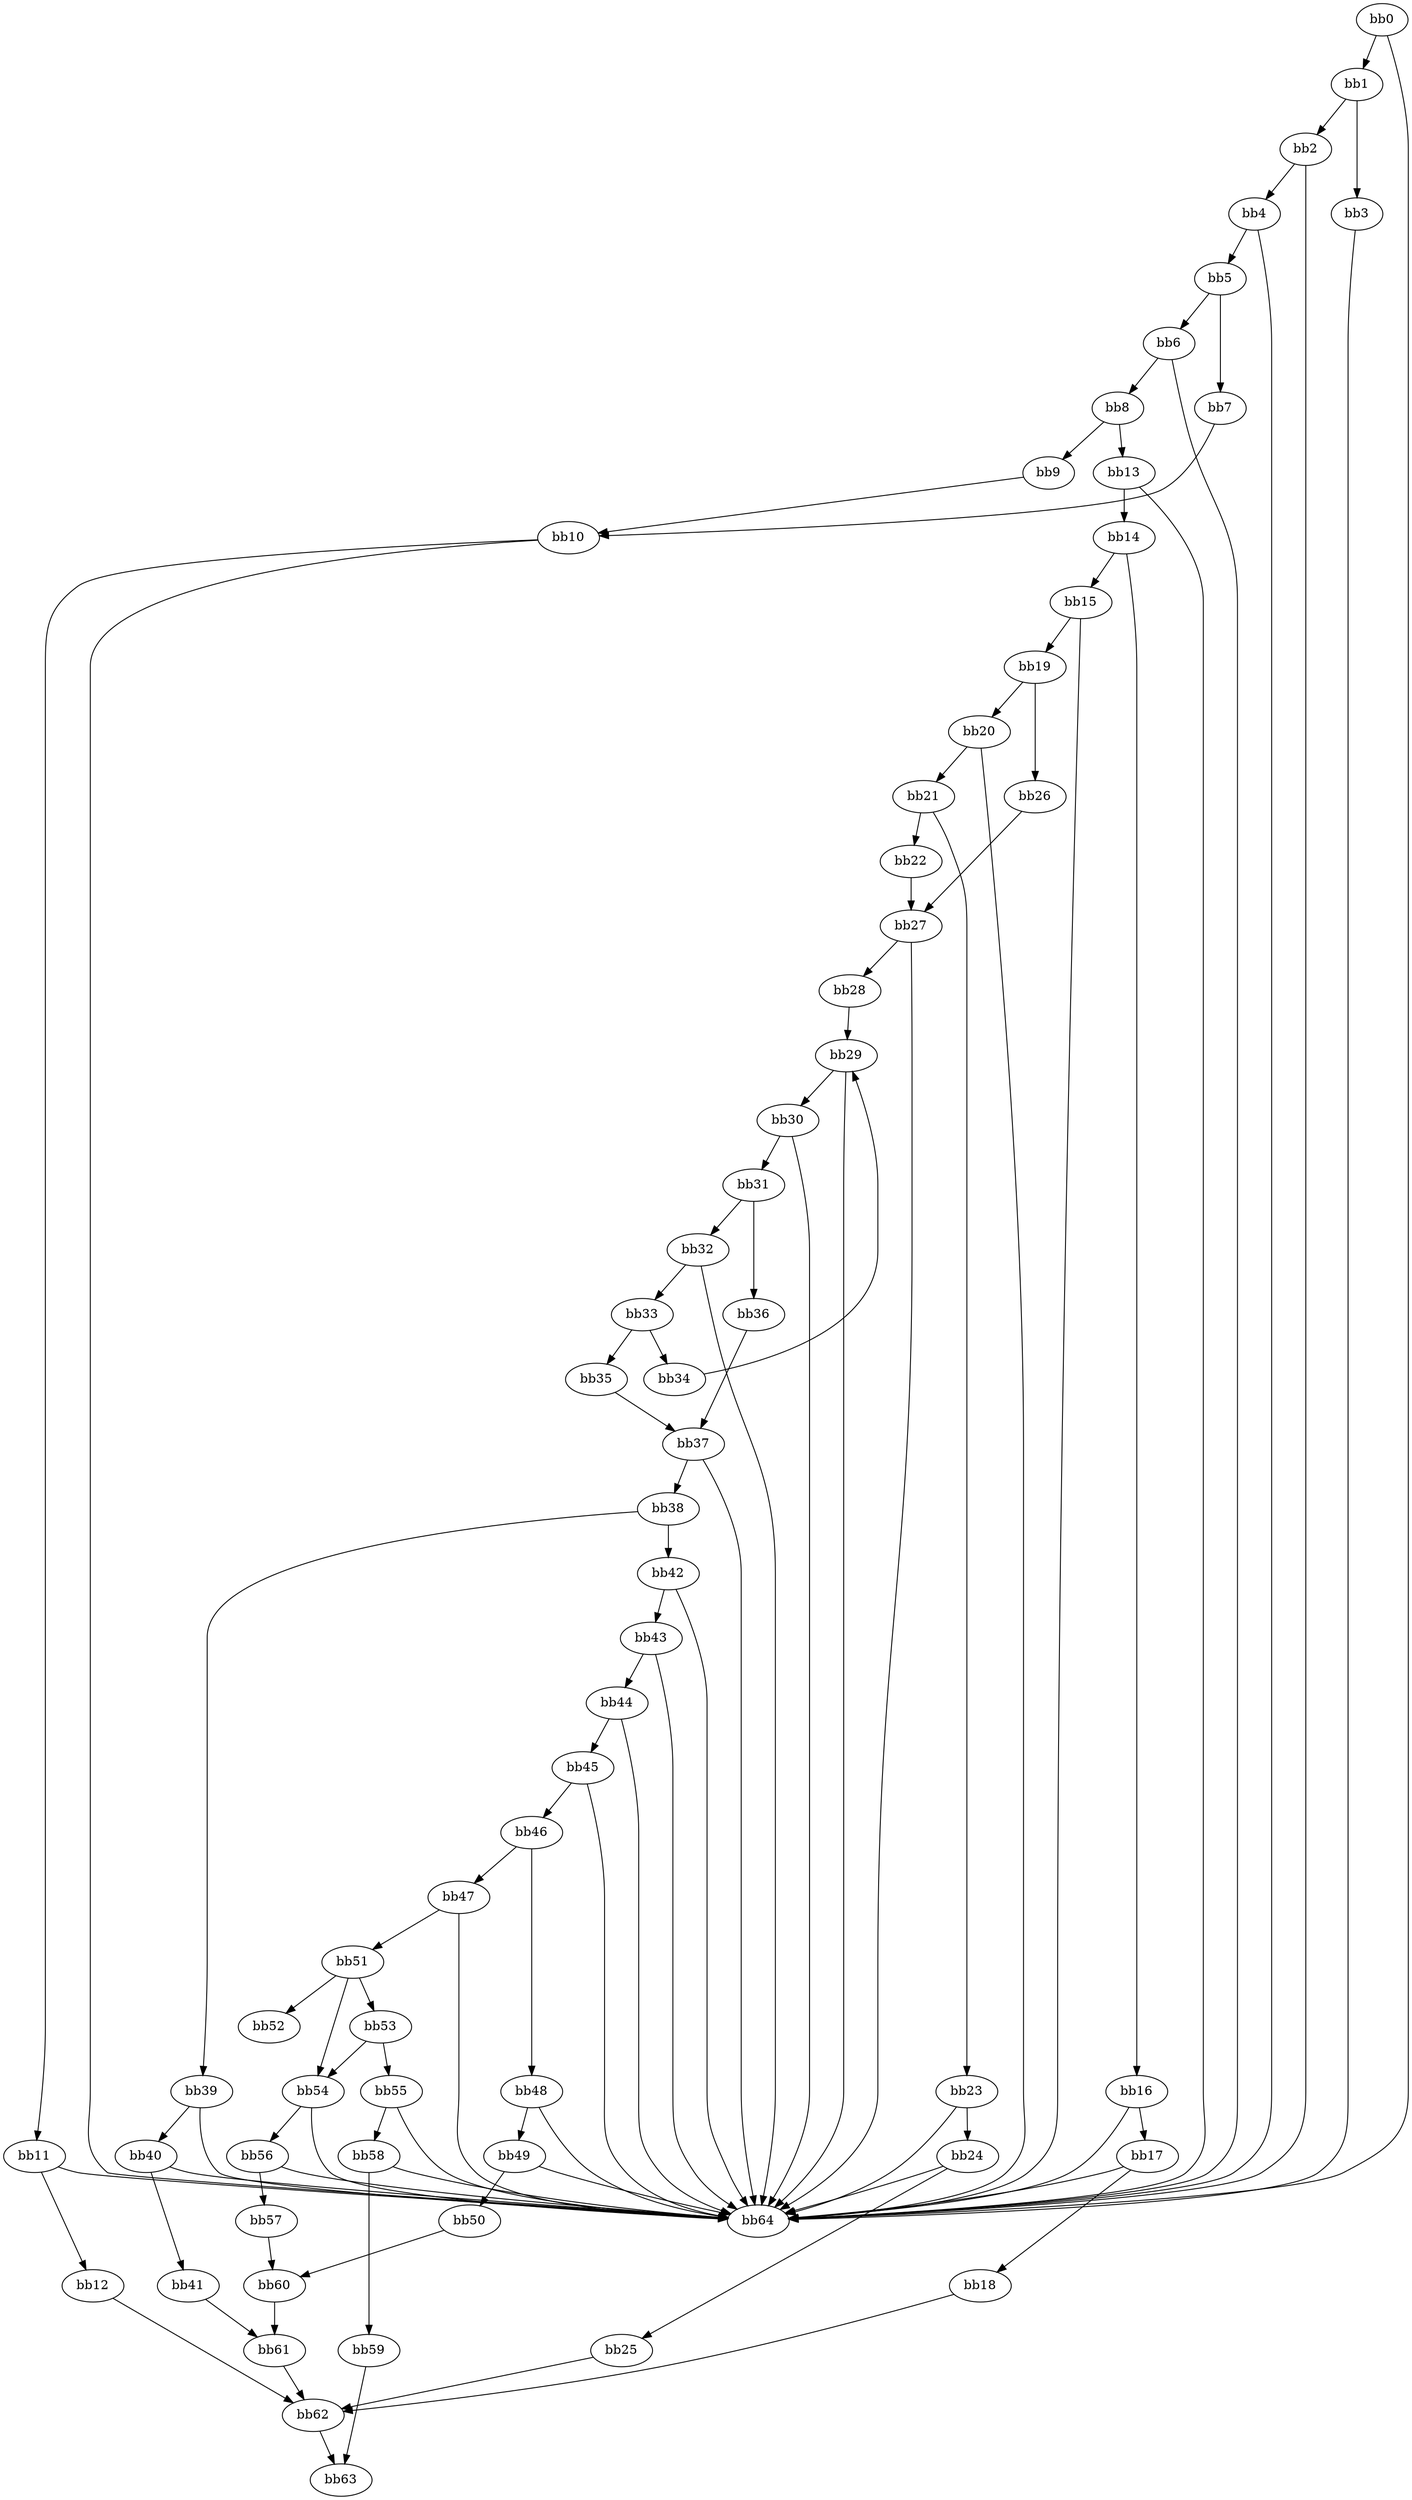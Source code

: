 digraph {
    0 [ label = "bb0\l" ]
    1 [ label = "bb1\l" ]
    2 [ label = "bb2\l" ]
    3 [ label = "bb3\l" ]
    4 [ label = "bb4\l" ]
    5 [ label = "bb5\l" ]
    6 [ label = "bb6\l" ]
    7 [ label = "bb7\l" ]
    8 [ label = "bb8\l" ]
    9 [ label = "bb9\l" ]
    10 [ label = "bb10\l" ]
    11 [ label = "bb11\l" ]
    12 [ label = "bb12\l" ]
    13 [ label = "bb13\l" ]
    14 [ label = "bb14\l" ]
    15 [ label = "bb15\l" ]
    16 [ label = "bb16\l" ]
    17 [ label = "bb17\l" ]
    18 [ label = "bb18\l" ]
    19 [ label = "bb19\l" ]
    20 [ label = "bb20\l" ]
    21 [ label = "bb21\l" ]
    22 [ label = "bb22\l" ]
    23 [ label = "bb23\l" ]
    24 [ label = "bb24\l" ]
    25 [ label = "bb25\l" ]
    26 [ label = "bb26\l" ]
    27 [ label = "bb27\l" ]
    28 [ label = "bb28\l" ]
    29 [ label = "bb29\l" ]
    30 [ label = "bb30\l" ]
    31 [ label = "bb31\l" ]
    32 [ label = "bb32\l" ]
    33 [ label = "bb33\l" ]
    34 [ label = "bb34\l" ]
    35 [ label = "bb35\l" ]
    36 [ label = "bb36\l" ]
    37 [ label = "bb37\l" ]
    38 [ label = "bb38\l" ]
    39 [ label = "bb39\l" ]
    40 [ label = "bb40\l" ]
    41 [ label = "bb41\l" ]
    42 [ label = "bb42\l" ]
    43 [ label = "bb43\l" ]
    44 [ label = "bb44\l" ]
    45 [ label = "bb45\l" ]
    46 [ label = "bb46\l" ]
    47 [ label = "bb47\l" ]
    48 [ label = "bb48\l" ]
    49 [ label = "bb49\l" ]
    50 [ label = "bb50\l" ]
    51 [ label = "bb51\l" ]
    52 [ label = "bb52\l" ]
    53 [ label = "bb53\l" ]
    54 [ label = "bb54\l" ]
    55 [ label = "bb55\l" ]
    56 [ label = "bb56\l" ]
    57 [ label = "bb57\l" ]
    58 [ label = "bb58\l" ]
    59 [ label = "bb59\l" ]
    60 [ label = "bb60\l" ]
    61 [ label = "bb61\l" ]
    62 [ label = "bb62\l" ]
    63 [ label = "bb63\l" ]
    64 [ label = "bb64\l" ]
    0 -> 1 [ ]
    0 -> 64 [ ]
    1 -> 2 [ ]
    1 -> 3 [ ]
    2 -> 4 [ ]
    2 -> 64 [ ]
    3 -> 64 [ ]
    4 -> 5 [ ]
    4 -> 64 [ ]
    5 -> 6 [ ]
    5 -> 7 [ ]
    6 -> 8 [ ]
    6 -> 64 [ ]
    7 -> 10 [ ]
    8 -> 9 [ ]
    8 -> 13 [ ]
    9 -> 10 [ ]
    10 -> 11 [ ]
    10 -> 64 [ ]
    11 -> 12 [ ]
    11 -> 64 [ ]
    12 -> 62 [ ]
    13 -> 14 [ ]
    13 -> 64 [ ]
    14 -> 15 [ ]
    14 -> 16 [ ]
    15 -> 19 [ ]
    15 -> 64 [ ]
    16 -> 17 [ ]
    16 -> 64 [ ]
    17 -> 18 [ ]
    17 -> 64 [ ]
    18 -> 62 [ ]
    19 -> 20 [ ]
    19 -> 26 [ ]
    20 -> 21 [ ]
    20 -> 64 [ ]
    21 -> 22 [ ]
    21 -> 23 [ ]
    22 -> 27 [ ]
    23 -> 24 [ ]
    23 -> 64 [ ]
    24 -> 25 [ ]
    24 -> 64 [ ]
    25 -> 62 [ ]
    26 -> 27 [ ]
    27 -> 28 [ ]
    27 -> 64 [ ]
    28 -> 29 [ ]
    29 -> 30 [ ]
    29 -> 64 [ ]
    30 -> 31 [ ]
    30 -> 64 [ ]
    31 -> 32 [ ]
    31 -> 36 [ ]
    32 -> 33 [ ]
    32 -> 64 [ ]
    33 -> 34 [ ]
    33 -> 35 [ ]
    34 -> 29 [ ]
    35 -> 37 [ ]
    36 -> 37 [ ]
    37 -> 38 [ ]
    37 -> 64 [ ]
    38 -> 39 [ ]
    38 -> 42 [ ]
    39 -> 40 [ ]
    39 -> 64 [ ]
    40 -> 41 [ ]
    40 -> 64 [ ]
    41 -> 61 [ ]
    42 -> 43 [ ]
    42 -> 64 [ ]
    43 -> 44 [ ]
    43 -> 64 [ ]
    44 -> 45 [ ]
    44 -> 64 [ ]
    45 -> 46 [ ]
    45 -> 64 [ ]
    46 -> 47 [ ]
    46 -> 48 [ ]
    47 -> 51 [ ]
    47 -> 64 [ ]
    48 -> 49 [ ]
    48 -> 64 [ ]
    49 -> 50 [ ]
    49 -> 64 [ ]
    50 -> 60 [ ]
    51 -> 52 [ ]
    51 -> 53 [ ]
    51 -> 54 [ ]
    53 -> 54 [ ]
    53 -> 55 [ ]
    54 -> 56 [ ]
    54 -> 64 [ ]
    55 -> 58 [ ]
    55 -> 64 [ ]
    56 -> 57 [ ]
    56 -> 64 [ ]
    57 -> 60 [ ]
    58 -> 59 [ ]
    58 -> 64 [ ]
    59 -> 63 [ ]
    60 -> 61 [ ]
    61 -> 62 [ ]
    62 -> 63 [ ]
}

